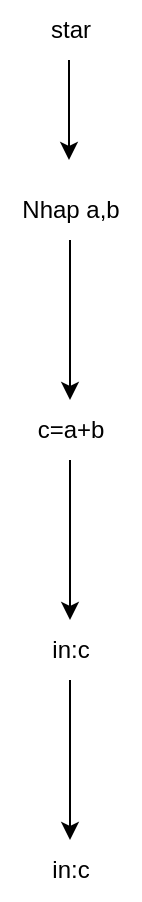 <mxfile version="24.8.6">
  <diagram name="Trang-1" id="PZ-4LcMb0IJrQqWokZ5e">
    <mxGraphModel dx="1177" dy="809" grid="1" gridSize="10" guides="1" tooltips="1" connect="1" arrows="1" fold="1" page="1" pageScale="1" pageWidth="827" pageHeight="1169" math="0" shadow="0">
      <root>
        <mxCell id="0" />
        <mxCell id="1" parent="0" />
        <mxCell id="F7CPtsOqUrx0cswUeZkx-1" value="star" style="text;html=1;align=center;verticalAlign=middle;resizable=0;points=[];autosize=1;strokeColor=none;fillColor=none;" parent="1" vertex="1">
          <mxGeometry x="440" y="48" width="40" height="30" as="geometry" />
        </mxCell>
        <mxCell id="F7CPtsOqUrx0cswUeZkx-2" value="" style="edgeStyle=none;orthogonalLoop=1;jettySize=auto;html=1;rounded=0;" parent="1" edge="1">
          <mxGeometry width="100" relative="1" as="geometry">
            <mxPoint x="459.5" y="78" as="sourcePoint" />
            <mxPoint x="459.5" y="128" as="targetPoint" />
            <Array as="points" />
          </mxGeometry>
        </mxCell>
        <mxCell id="F7CPtsOqUrx0cswUeZkx-5" value="" style="edgeStyle=orthogonalEdgeStyle;rounded=0;orthogonalLoop=1;jettySize=auto;html=1;" parent="1" source="F7CPtsOqUrx0cswUeZkx-3" target="F7CPtsOqUrx0cswUeZkx-4" edge="1">
          <mxGeometry relative="1" as="geometry" />
        </mxCell>
        <mxCell id="F7CPtsOqUrx0cswUeZkx-3" value="Nhap a,b" style="text;html=1;align=center;verticalAlign=middle;resizable=0;points=[];autosize=1;strokeColor=none;fillColor=none;" parent="1" vertex="1">
          <mxGeometry x="425" y="138" width="70" height="30" as="geometry" />
        </mxCell>
        <mxCell id="F7CPtsOqUrx0cswUeZkx-7" value="" style="edgeStyle=orthogonalEdgeStyle;rounded=0;orthogonalLoop=1;jettySize=auto;html=1;" parent="1" source="F7CPtsOqUrx0cswUeZkx-4" target="F7CPtsOqUrx0cswUeZkx-6" edge="1">
          <mxGeometry relative="1" as="geometry" />
        </mxCell>
        <mxCell id="F7CPtsOqUrx0cswUeZkx-4" value="c=a+b" style="text;html=1;align=center;verticalAlign=middle;resizable=0;points=[];autosize=1;strokeColor=none;fillColor=none;" parent="1" vertex="1">
          <mxGeometry x="430" y="248" width="60" height="30" as="geometry" />
        </mxCell>
        <mxCell id="LR4ZUTN3W8z5Xj38rTmF-2" value="" style="edgeStyle=orthogonalEdgeStyle;rounded=0;orthogonalLoop=1;jettySize=auto;html=1;" edge="1" parent="1" source="F7CPtsOqUrx0cswUeZkx-6" target="LR4ZUTN3W8z5Xj38rTmF-1">
          <mxGeometry relative="1" as="geometry" />
        </mxCell>
        <mxCell id="F7CPtsOqUrx0cswUeZkx-6" value="in:c" style="text;html=1;align=center;verticalAlign=middle;resizable=0;points=[];autosize=1;strokeColor=none;fillColor=none;" parent="1" vertex="1">
          <mxGeometry x="440" y="358" width="40" height="30" as="geometry" />
        </mxCell>
        <mxCell id="LR4ZUTN3W8z5Xj38rTmF-1" value="in:c" style="text;html=1;align=center;verticalAlign=middle;resizable=0;points=[];autosize=1;strokeColor=none;fillColor=none;" vertex="1" parent="1">
          <mxGeometry x="440" y="468" width="40" height="30" as="geometry" />
        </mxCell>
      </root>
    </mxGraphModel>
  </diagram>
</mxfile>
